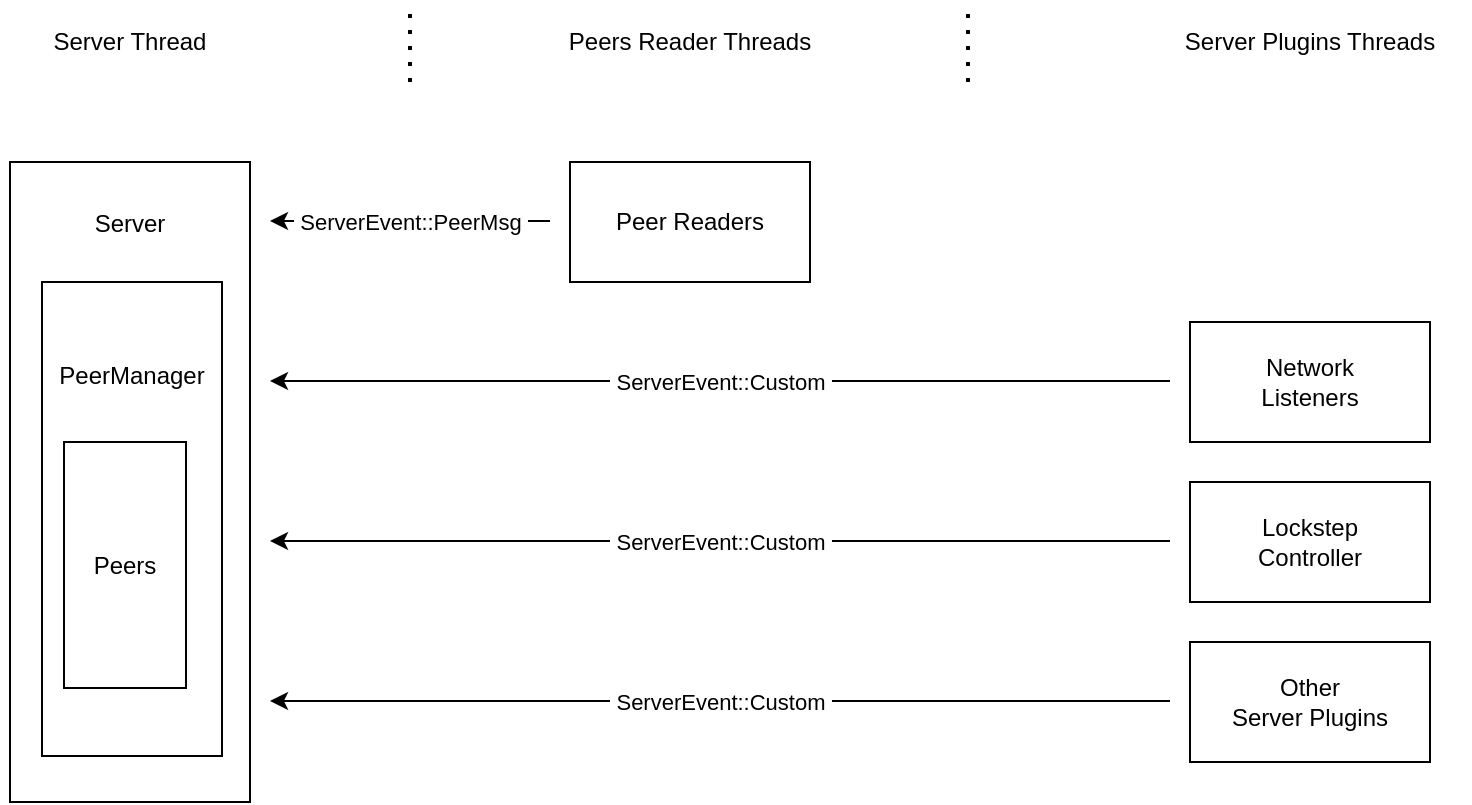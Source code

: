 <mxfile>
    <diagram id="rVCSwkq_q8jy962u-tXc" name="第 1 页">
        <mxGraphModel dx="833" dy="910" grid="0" gridSize="10" guides="1" tooltips="1" connect="1" arrows="1" fold="1" page="0" pageScale="1" pageWidth="850" pageHeight="1100" math="0" shadow="0">
            <root>
                <mxCell id="0"/>
                <mxCell id="1" parent="0"/>
                <mxCell id="2" value="Server&lt;br&gt;&lt;br&gt;&lt;br&gt;&lt;br&gt;&lt;br&gt;&lt;br&gt;&lt;br&gt;&lt;br&gt;&lt;br&gt;&lt;br&gt;&lt;br&gt;&lt;br&gt;&lt;br&gt;&lt;br&gt;&lt;br&gt;&lt;br&gt;&lt;br&gt;&lt;br&gt;&lt;br&gt;" style="rounded=0;whiteSpace=wrap;html=1;" parent="1" vertex="1">
                    <mxGeometry x="80" y="80" width="120" height="320" as="geometry"/>
                </mxCell>
                <mxCell id="3" value="Peer Readers" style="rounded=0;whiteSpace=wrap;html=1;" parent="1" vertex="1">
                    <mxGeometry x="360" y="80" width="120" height="60" as="geometry"/>
                </mxCell>
                <mxCell id="8" value="Other&lt;br&gt;Server Plugins" style="rounded=0;whiteSpace=wrap;html=1;" parent="1" vertex="1">
                    <mxGeometry x="670" y="320" width="120" height="60" as="geometry"/>
                </mxCell>
                <mxCell id="9" value="Lockstep&lt;br&gt;Controller" style="rounded=0;whiteSpace=wrap;html=1;" parent="1" vertex="1">
                    <mxGeometry x="670" y="240" width="120" height="60" as="geometry"/>
                </mxCell>
                <mxCell id="10" value="Network&lt;br&gt;Listeners" style="rounded=0;whiteSpace=wrap;html=1;" parent="1" vertex="1">
                    <mxGeometry x="670" y="160" width="120" height="60" as="geometry"/>
                </mxCell>
                <mxCell id="11" value="Server Thread" style="text;html=1;strokeColor=none;fillColor=none;align=center;verticalAlign=middle;whiteSpace=wrap;rounded=0;" parent="1" vertex="1">
                    <mxGeometry x="75" y="10" width="130" height="20" as="geometry"/>
                </mxCell>
                <mxCell id="12" value="Peers Reader Threads" style="text;html=1;strokeColor=none;fillColor=none;align=center;verticalAlign=middle;whiteSpace=wrap;rounded=0;" parent="1" vertex="1">
                    <mxGeometry x="325" y="10" width="190" height="20" as="geometry"/>
                </mxCell>
                <mxCell id="13" value="Server Plugins Threads" style="text;html=1;strokeColor=none;fillColor=none;align=center;verticalAlign=middle;whiteSpace=wrap;rounded=0;" parent="1" vertex="1">
                    <mxGeometry x="650" y="10" width="160" height="20" as="geometry"/>
                </mxCell>
                <mxCell id="14" value="" style="endArrow=none;dashed=1;html=1;dashPattern=1 3;strokeWidth=2;" parent="1" edge="1">
                    <mxGeometry width="50" height="50" relative="1" as="geometry">
                        <mxPoint x="280" y="40" as="sourcePoint"/>
                        <mxPoint x="280" as="targetPoint"/>
                    </mxGeometry>
                </mxCell>
                <mxCell id="16" value="" style="endArrow=none;dashed=1;html=1;dashPattern=1 3;strokeWidth=2;" parent="1" edge="1">
                    <mxGeometry width="50" height="50" relative="1" as="geometry">
                        <mxPoint x="559" y="40" as="sourcePoint"/>
                        <mxPoint x="559" as="targetPoint"/>
                    </mxGeometry>
                </mxCell>
                <mxCell id="19" value="&amp;nbsp;ServerEvent::PeerMsg&amp;nbsp;" style="endArrow=classic;html=1;" parent="1" edge="1">
                    <mxGeometry width="50" height="50" relative="1" as="geometry">
                        <mxPoint x="350" y="109.5" as="sourcePoint"/>
                        <mxPoint x="210" y="109.5" as="targetPoint"/>
                    </mxGeometry>
                </mxCell>
                <mxCell id="21" value="&amp;nbsp;ServerEvent::Custom&amp;nbsp;" style="endArrow=classic;html=1;" parent="1" edge="1">
                    <mxGeometry width="50" height="50" relative="1" as="geometry">
                        <mxPoint x="660" y="189.5" as="sourcePoint"/>
                        <mxPoint x="210" y="189.5" as="targetPoint"/>
                    </mxGeometry>
                </mxCell>
                <mxCell id="22" value="&amp;nbsp;ServerEvent::Custom&amp;nbsp;" style="endArrow=classic;html=1;" parent="1" edge="1">
                    <mxGeometry width="50" height="50" relative="1" as="geometry">
                        <mxPoint x="660" y="269.5" as="sourcePoint"/>
                        <mxPoint x="210" y="269.5" as="targetPoint"/>
                    </mxGeometry>
                </mxCell>
                <mxCell id="23" value="&amp;nbsp;ServerEvent::Custom&amp;nbsp;" style="endArrow=classic;html=1;" parent="1" edge="1">
                    <mxGeometry width="50" height="50" relative="1" as="geometry">
                        <mxPoint x="660" y="349.5" as="sourcePoint"/>
                        <mxPoint x="210" y="349.5" as="targetPoint"/>
                    </mxGeometry>
                </mxCell>
                <mxCell id="24" value="PeerManager&lt;br&gt;&lt;br&gt;&lt;br&gt;&lt;br&gt;&lt;br&gt;&lt;br&gt;&lt;br&gt;&lt;br&gt;&lt;br&gt;&lt;br&gt;&lt;br&gt;" style="rounded=0;whiteSpace=wrap;html=1;" vertex="1" parent="1">
                    <mxGeometry x="96" y="140" width="90" height="237" as="geometry"/>
                </mxCell>
                <mxCell id="25" value="Peers" style="rounded=0;whiteSpace=wrap;html=1;" vertex="1" parent="1">
                    <mxGeometry x="107" y="220" width="61" height="123" as="geometry"/>
                </mxCell>
            </root>
        </mxGraphModel>
    </diagram>
</mxfile>